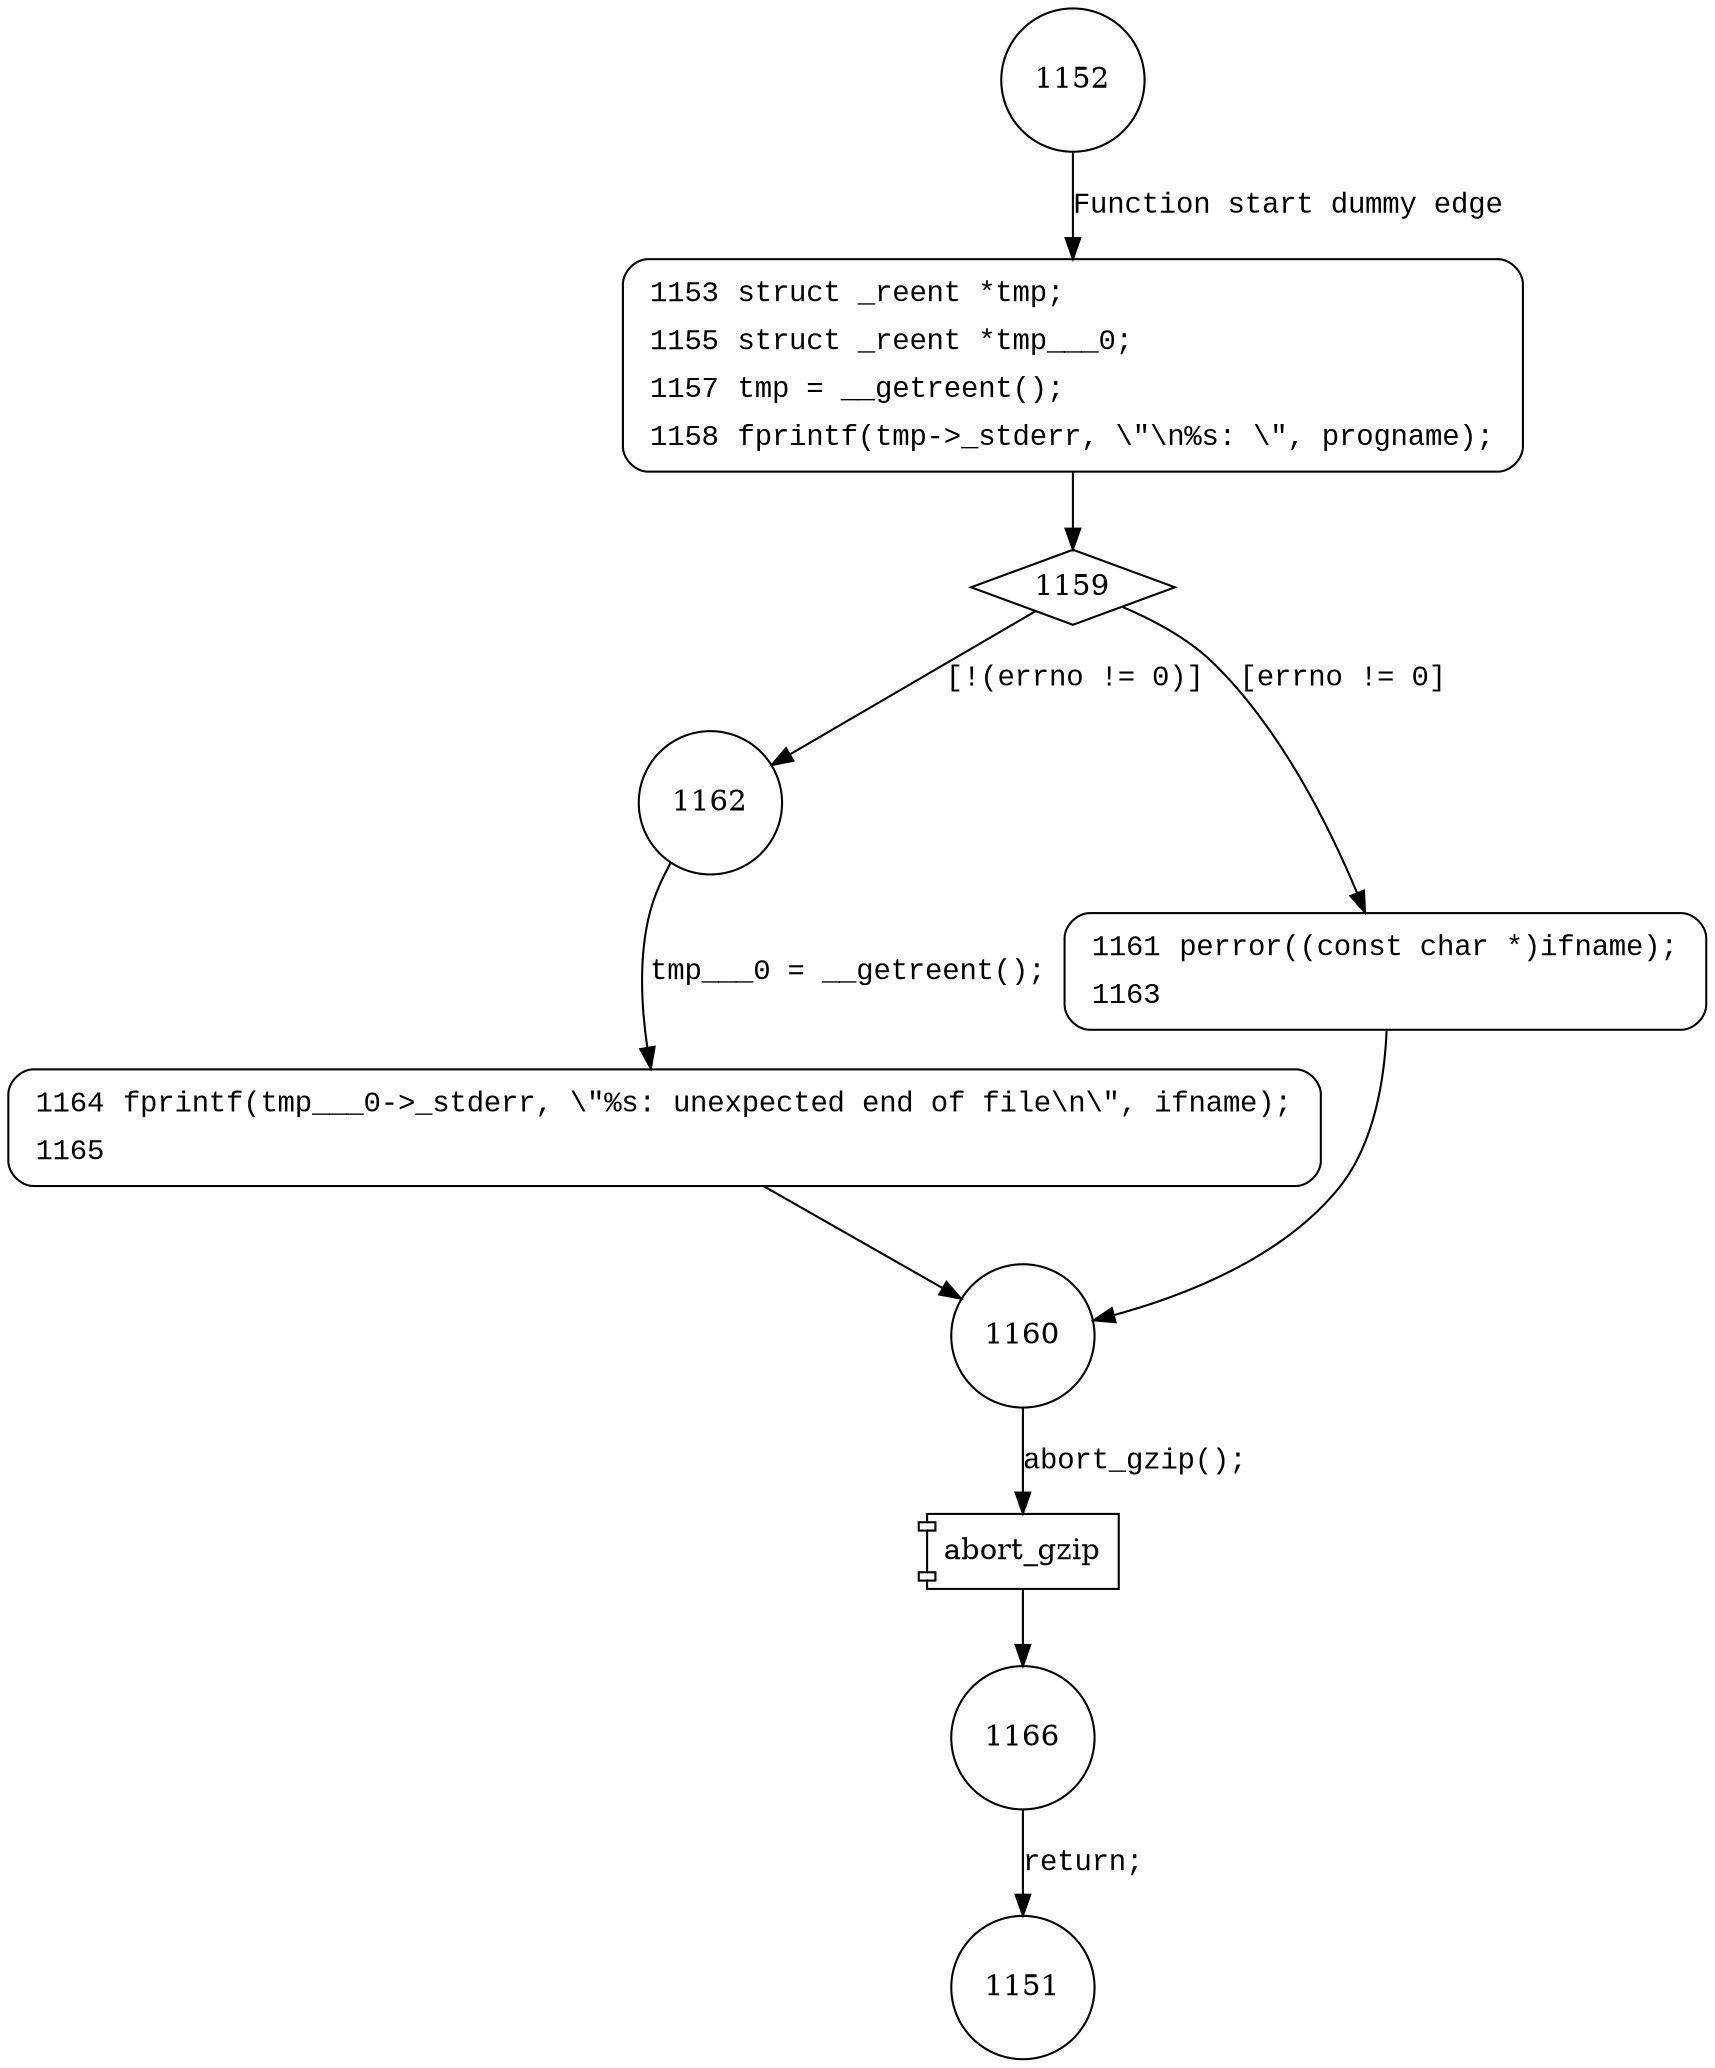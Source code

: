 digraph read_error {
1152 [shape="circle"]
1153 [shape="circle"]
1159 [shape="diamond"]
1162 [shape="circle"]
1161 [shape="circle"]
1160 [shape="circle"]
1166 [shape="circle"]
1164 [shape="circle"]
1151 [shape="circle"]
1153 [style="filled,bold" penwidth="1" fillcolor="white" fontname="Courier New" shape="Mrecord" label=<<table border="0" cellborder="0" cellpadding="3" bgcolor="white"><tr><td align="right">1153</td><td align="left">struct _reent *tmp;</td></tr><tr><td align="right">1155</td><td align="left">struct _reent *tmp___0;</td></tr><tr><td align="right">1157</td><td align="left">tmp = __getreent();</td></tr><tr><td align="right">1158</td><td align="left">fprintf(tmp-&gt;_stderr, \"\n%s: \", progname);</td></tr></table>>]
1153 -> 1159[label=""]
1161 [style="filled,bold" penwidth="1" fillcolor="white" fontname="Courier New" shape="Mrecord" label=<<table border="0" cellborder="0" cellpadding="3" bgcolor="white"><tr><td align="right">1161</td><td align="left">perror((const char *)ifname);</td></tr><tr><td align="right">1163</td><td align="left"></td></tr></table>>]
1161 -> 1160[label=""]
1164 [style="filled,bold" penwidth="1" fillcolor="white" fontname="Courier New" shape="Mrecord" label=<<table border="0" cellborder="0" cellpadding="3" bgcolor="white"><tr><td align="right">1164</td><td align="left">fprintf(tmp___0-&gt;_stderr, \"%s: unexpected end of file\n\", ifname);</td></tr><tr><td align="right">1165</td><td align="left"></td></tr></table>>]
1164 -> 1160[label=""]
1152 -> 1153 [label="Function start dummy edge" fontname="Courier New"]
1159 -> 1162 [label="[!(errno != 0)]" fontname="Courier New"]
1159 -> 1161 [label="[errno != 0]" fontname="Courier New"]
100258 [shape="component" label="abort_gzip"]
1160 -> 100258 [label="abort_gzip();" fontname="Courier New"]
100258 -> 1166 [label="" fontname="Courier New"]
1162 -> 1164 [label="tmp___0 = __getreent();" fontname="Courier New"]
1166 -> 1151 [label="return;" fontname="Courier New"]
}